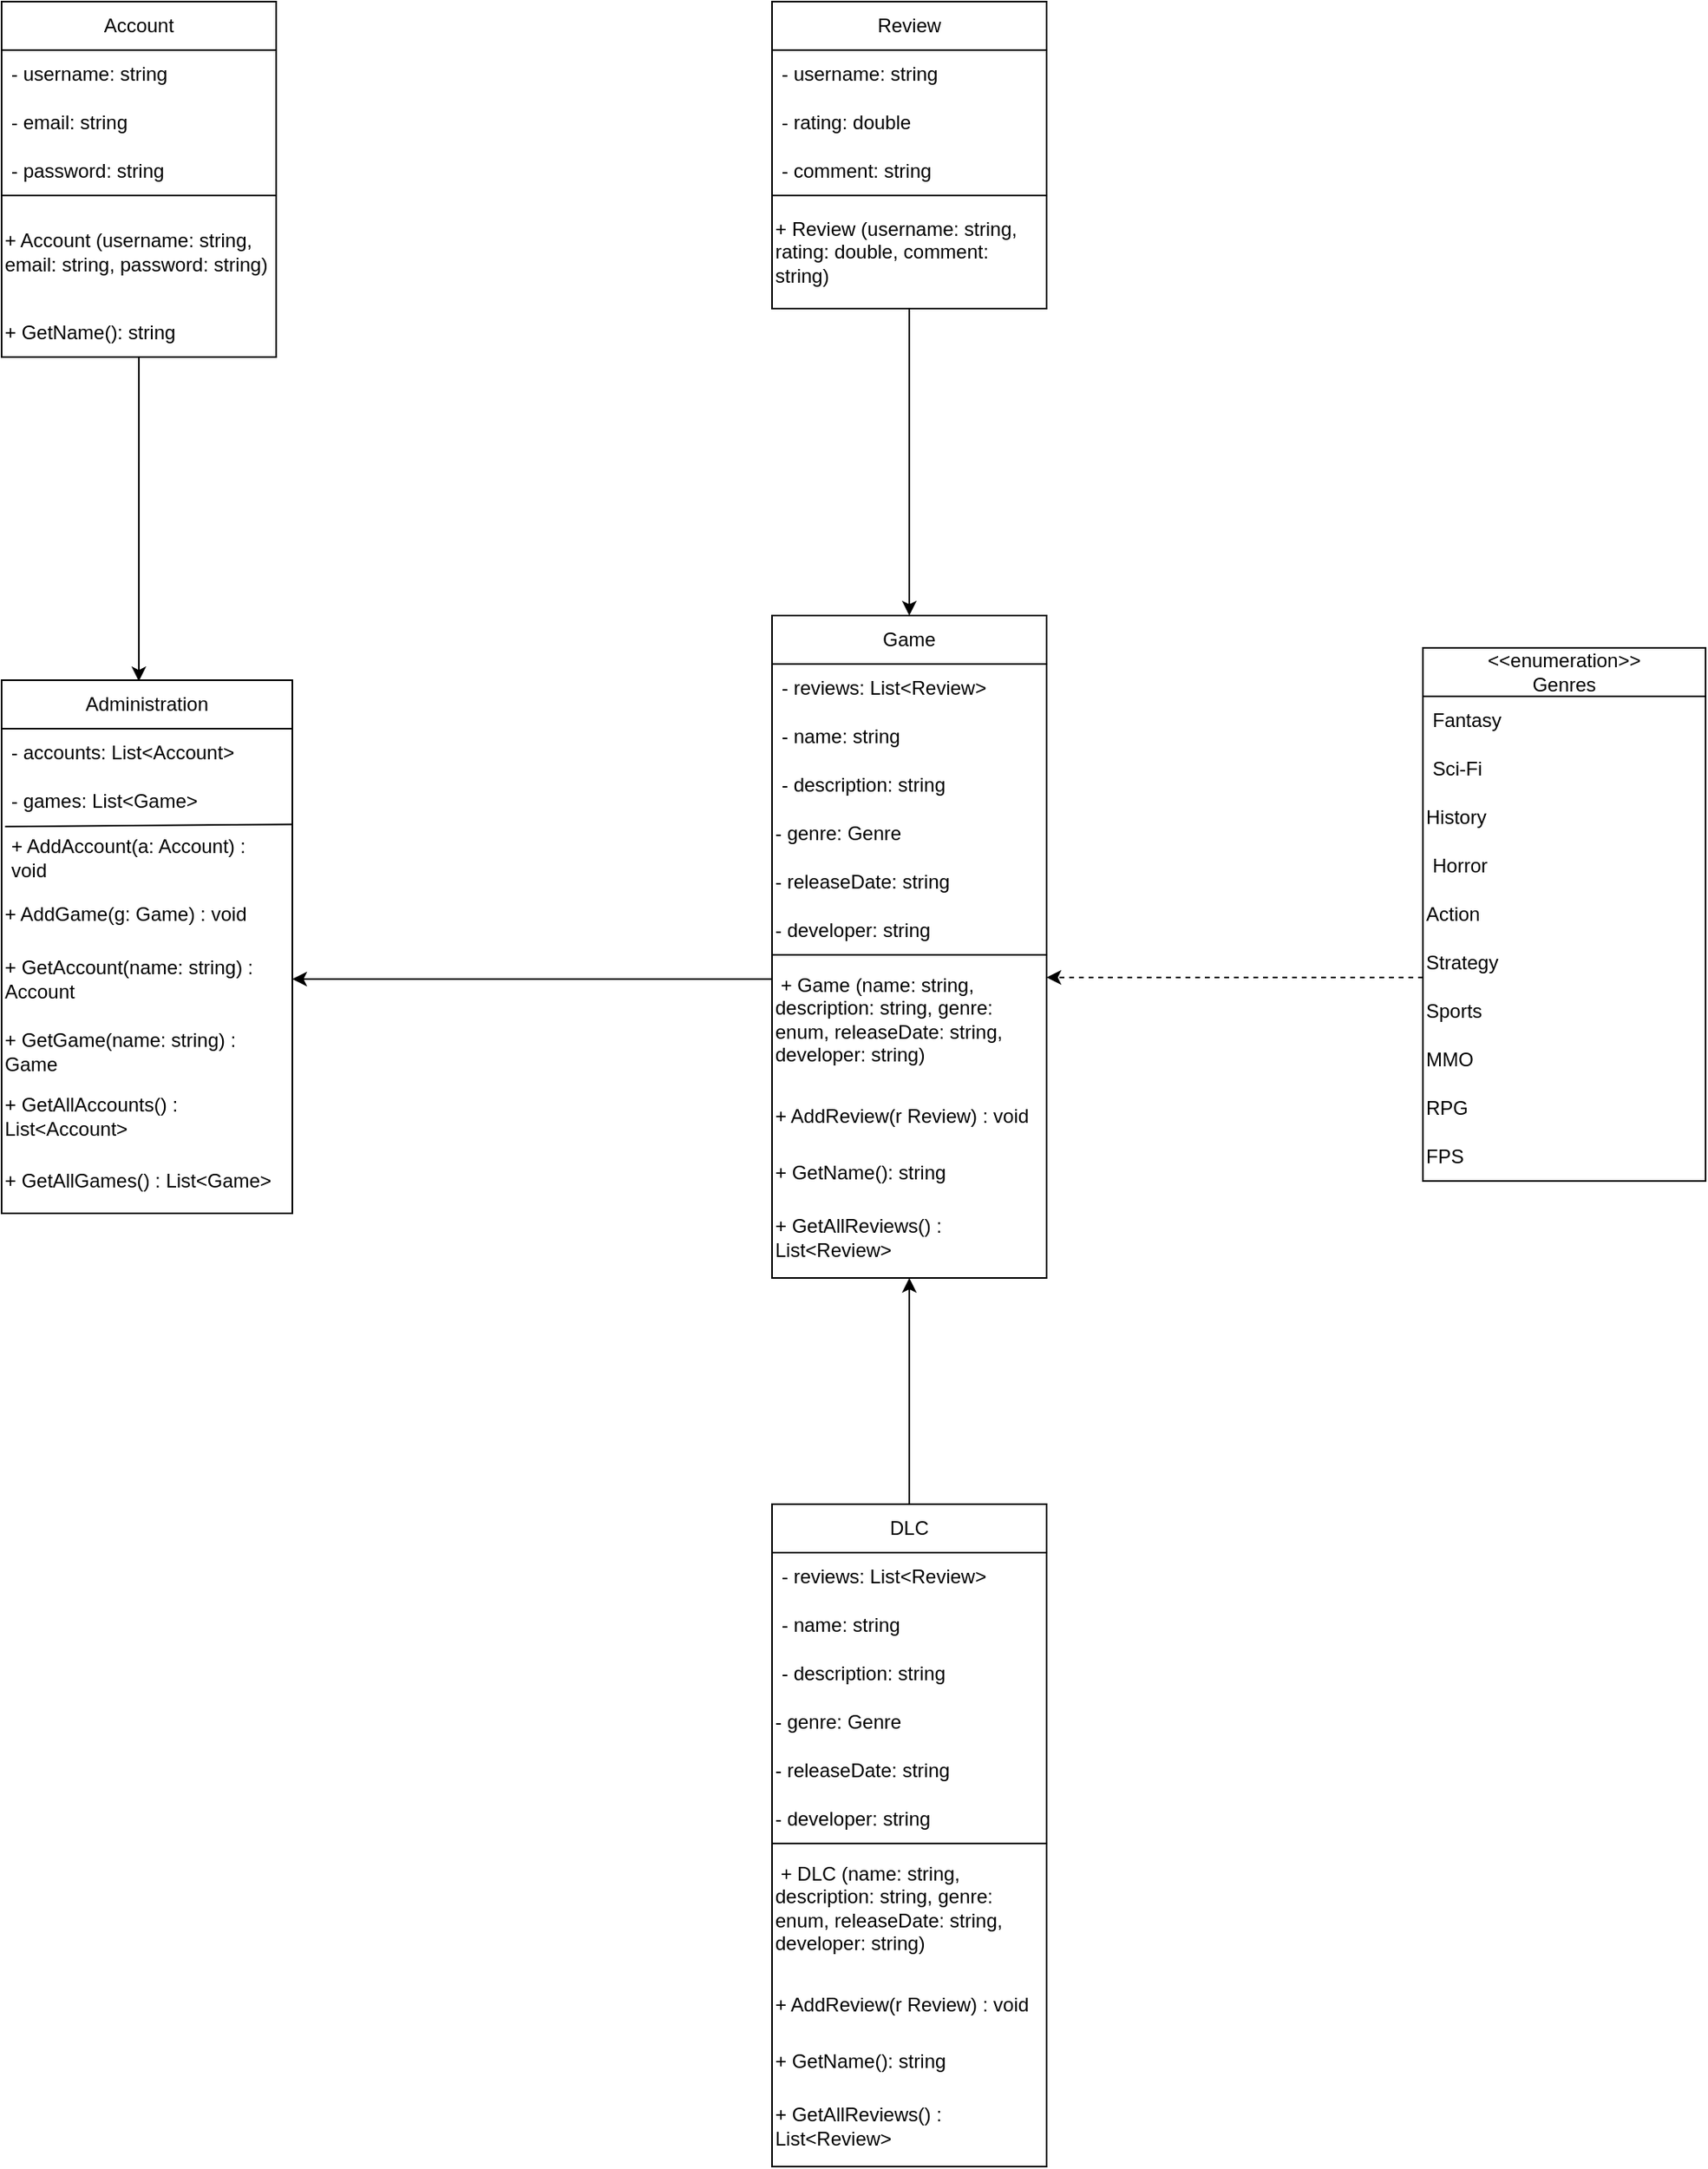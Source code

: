 <mxfile version="21.0.6" type="device"><diagram name="Страница-1" id="sdUZpMWSYJXm1RIvVRuR"><mxGraphModel dx="1921" dy="2070" grid="1" gridSize="10" guides="1" tooltips="1" connect="1" arrows="1" fold="1" page="1" pageScale="1" pageWidth="827" pageHeight="1169" math="0" shadow="0"><root><mxCell id="0"/><mxCell id="1" parent="0"/><mxCell id="oVc4lL-X0MRbzAyfg5KV-2" value="Administration" style="swimlane;fontStyle=0;childLayout=stackLayout;horizontal=1;startSize=30;horizontalStack=0;resizeParent=1;resizeParentMax=0;resizeLast=0;collapsible=1;marginBottom=0;whiteSpace=wrap;html=1;" parent="1" vertex="1"><mxGeometry x="180" y="210" width="180" height="330" as="geometry"><mxRectangle x="120" y="150" width="120" height="30" as="alternateBounds"/></mxGeometry></mxCell><mxCell id="oVc4lL-X0MRbzAyfg5KV-3" value="- accounts: List&amp;lt;Account&amp;gt;" style="text;strokeColor=none;fillColor=none;align=left;verticalAlign=middle;spacingLeft=4;spacingRight=4;overflow=hidden;points=[[0,0.5],[1,0.5]];portConstraint=eastwest;rotatable=0;whiteSpace=wrap;html=1;" parent="oVc4lL-X0MRbzAyfg5KV-2" vertex="1"><mxGeometry y="30" width="180" height="30" as="geometry"/></mxCell><mxCell id="oVc4lL-X0MRbzAyfg5KV-4" value="- games: List&amp;lt;Game&amp;gt;" style="text;strokeColor=none;fillColor=none;align=left;verticalAlign=middle;spacingLeft=4;spacingRight=4;overflow=hidden;points=[[0,0.5],[1,0.5]];portConstraint=eastwest;rotatable=0;whiteSpace=wrap;html=1;" parent="oVc4lL-X0MRbzAyfg5KV-2" vertex="1"><mxGeometry y="60" width="180" height="30" as="geometry"/></mxCell><mxCell id="oVc4lL-X0MRbzAyfg5KV-11" value="" style="endArrow=none;html=1;rounded=0;exitX=0.012;exitY=0.017;exitDx=0;exitDy=0;exitPerimeter=0;entryX=0.998;entryY=-0.02;entryDx=0;entryDy=0;entryPerimeter=0;" parent="oVc4lL-X0MRbzAyfg5KV-2" source="oVc4lL-X0MRbzAyfg5KV-5" target="oVc4lL-X0MRbzAyfg5KV-5" edge="1"><mxGeometry width="50" height="50" relative="1" as="geometry"><mxPoint x="20" y="130" as="sourcePoint"/><mxPoint x="70" y="80" as="targetPoint"/></mxGeometry></mxCell><mxCell id="oVc4lL-X0MRbzAyfg5KV-5" value="+ AddAccount(a: Account) : void" style="text;strokeColor=none;fillColor=none;align=left;verticalAlign=middle;spacingLeft=4;spacingRight=4;overflow=hidden;points=[[0,0.5],[1,0.5]];portConstraint=eastwest;rotatable=0;whiteSpace=wrap;html=1;" parent="oVc4lL-X0MRbzAyfg5KV-2" vertex="1"><mxGeometry y="90" width="180" height="40" as="geometry"/></mxCell><mxCell id="oVc4lL-X0MRbzAyfg5KV-6" value="+ AddGame(g: Game) : void" style="text;html=1;strokeColor=none;fillColor=none;align=left;verticalAlign=middle;whiteSpace=wrap;rounded=0;" parent="oVc4lL-X0MRbzAyfg5KV-2" vertex="1"><mxGeometry y="130" width="180" height="30" as="geometry"/></mxCell><mxCell id="oVc4lL-X0MRbzAyfg5KV-7" value="+ GetAccount(name: string) : Account" style="text;html=1;strokeColor=none;fillColor=none;align=left;verticalAlign=middle;whiteSpace=wrap;rounded=0;" parent="oVc4lL-X0MRbzAyfg5KV-2" vertex="1"><mxGeometry y="160" width="180" height="50" as="geometry"/></mxCell><mxCell id="oVc4lL-X0MRbzAyfg5KV-8" value="+ GetGame(name: string) : Game" style="text;html=1;strokeColor=none;fillColor=none;align=left;verticalAlign=middle;whiteSpace=wrap;rounded=0;" parent="oVc4lL-X0MRbzAyfg5KV-2" vertex="1"><mxGeometry y="210" width="180" height="40" as="geometry"/></mxCell><mxCell id="oVc4lL-X0MRbzAyfg5KV-9" value="+ GetAllAccounts() : List&amp;lt;Account&amp;gt;" style="text;html=1;strokeColor=none;fillColor=none;align=left;verticalAlign=middle;whiteSpace=wrap;rounded=0;" parent="oVc4lL-X0MRbzAyfg5KV-2" vertex="1"><mxGeometry y="250" width="180" height="40" as="geometry"/></mxCell><mxCell id="oVc4lL-X0MRbzAyfg5KV-10" value="+ GetAllGames() : List&amp;lt;Game&amp;gt;" style="text;html=1;strokeColor=none;fillColor=none;align=left;verticalAlign=middle;whiteSpace=wrap;rounded=0;" parent="oVc4lL-X0MRbzAyfg5KV-2" vertex="1"><mxGeometry y="290" width="180" height="40" as="geometry"/></mxCell><mxCell id="oVc4lL-X0MRbzAyfg5KV-13" value="Game" style="swimlane;fontStyle=0;childLayout=stackLayout;horizontal=1;startSize=30;horizontalStack=0;resizeParent=1;resizeParentMax=0;resizeLast=0;collapsible=1;marginBottom=0;whiteSpace=wrap;html=1;" parent="1" vertex="1"><mxGeometry x="657" y="170" width="170" height="410" as="geometry"/></mxCell><mxCell id="oVc4lL-X0MRbzAyfg5KV-14" value="- reviews: List&amp;lt;Review&amp;gt;&amp;nbsp;" style="text;strokeColor=none;fillColor=none;align=left;verticalAlign=middle;spacingLeft=4;spacingRight=4;overflow=hidden;points=[[0,0.5],[1,0.5]];portConstraint=eastwest;rotatable=0;whiteSpace=wrap;html=1;" parent="oVc4lL-X0MRbzAyfg5KV-13" vertex="1"><mxGeometry y="30" width="170" height="30" as="geometry"/></mxCell><mxCell id="oVc4lL-X0MRbzAyfg5KV-15" value="- name: string" style="text;strokeColor=none;fillColor=none;align=left;verticalAlign=middle;spacingLeft=4;spacingRight=4;overflow=hidden;points=[[0,0.5],[1,0.5]];portConstraint=eastwest;rotatable=0;whiteSpace=wrap;html=1;" parent="oVc4lL-X0MRbzAyfg5KV-13" vertex="1"><mxGeometry y="60" width="170" height="30" as="geometry"/></mxCell><mxCell id="oVc4lL-X0MRbzAyfg5KV-16" value="- description: string" style="text;strokeColor=none;fillColor=none;align=left;verticalAlign=middle;spacingLeft=4;spacingRight=4;overflow=hidden;points=[[0,0.5],[1,0.5]];portConstraint=eastwest;rotatable=0;whiteSpace=wrap;html=1;" parent="oVc4lL-X0MRbzAyfg5KV-13" vertex="1"><mxGeometry y="90" width="170" height="30" as="geometry"/></mxCell><mxCell id="oVc4lL-X0MRbzAyfg5KV-17" value="- genre: Genre" style="text;html=1;strokeColor=none;fillColor=none;align=left;verticalAlign=middle;whiteSpace=wrap;rounded=0;" parent="oVc4lL-X0MRbzAyfg5KV-13" vertex="1"><mxGeometry y="120" width="170" height="30" as="geometry"/></mxCell><mxCell id="oVc4lL-X0MRbzAyfg5KV-21" value="- releaseDate: string" style="text;html=1;strokeColor=none;fillColor=none;align=left;verticalAlign=middle;whiteSpace=wrap;rounded=0;" parent="oVc4lL-X0MRbzAyfg5KV-13" vertex="1"><mxGeometry y="150" width="170" height="30" as="geometry"/></mxCell><mxCell id="oVc4lL-X0MRbzAyfg5KV-18" value="- developer: string" style="text;html=1;strokeColor=none;fillColor=none;align=left;verticalAlign=middle;whiteSpace=wrap;rounded=0;" parent="oVc4lL-X0MRbzAyfg5KV-13" vertex="1"><mxGeometry y="180" width="170" height="30" as="geometry"/></mxCell><mxCell id="oVc4lL-X0MRbzAyfg5KV-23" value="" style="endArrow=none;html=1;rounded=0;entryX=1;entryY=0;entryDx=0;entryDy=0;exitX=0;exitY=0;exitDx=0;exitDy=0;" parent="oVc4lL-X0MRbzAyfg5KV-13" source="oVc4lL-X0MRbzAyfg5KV-22" target="oVc4lL-X0MRbzAyfg5KV-22" edge="1"><mxGeometry width="50" height="50" relative="1" as="geometry"><mxPoint y="250" as="sourcePoint"/><mxPoint x="50" y="200" as="targetPoint"/></mxGeometry></mxCell><mxCell id="oVc4lL-X0MRbzAyfg5KV-22" value="&amp;nbsp;+ Game (name: string, description: string, genre: enum, releaseDate: string, developer: string)" style="text;html=1;strokeColor=none;fillColor=none;align=left;verticalAlign=middle;whiteSpace=wrap;rounded=0;" parent="oVc4lL-X0MRbzAyfg5KV-13" vertex="1"><mxGeometry y="210" width="170" height="80" as="geometry"/></mxCell><mxCell id="oVc4lL-X0MRbzAyfg5KV-28" value="+ AddReview(r Review) : void" style="text;html=1;strokeColor=none;fillColor=none;align=left;verticalAlign=middle;whiteSpace=wrap;rounded=0;" parent="oVc4lL-X0MRbzAyfg5KV-13" vertex="1"><mxGeometry y="290" width="170" height="40" as="geometry"/></mxCell><mxCell id="12bxAqdpkY65nuNfrwB1-2" value="+ GetName(): string" style="text;html=1;strokeColor=none;fillColor=none;align=left;verticalAlign=middle;whiteSpace=wrap;rounded=0;" parent="oVc4lL-X0MRbzAyfg5KV-13" vertex="1"><mxGeometry y="330" width="170" height="30" as="geometry"/></mxCell><mxCell id="oVc4lL-X0MRbzAyfg5KV-29" value="+ GetAllReviews() : List&amp;lt;Review&amp;gt;" style="text;html=1;strokeColor=none;fillColor=none;align=left;verticalAlign=middle;whiteSpace=wrap;rounded=0;" parent="oVc4lL-X0MRbzAyfg5KV-13" vertex="1"><mxGeometry y="360" width="170" height="50" as="geometry"/></mxCell><mxCell id="oVc4lL-X0MRbzAyfg5KV-24" value="Review" style="swimlane;fontStyle=0;childLayout=stackLayout;horizontal=1;startSize=30;horizontalStack=0;resizeParent=1;resizeParentMax=0;resizeLast=0;collapsible=1;marginBottom=0;whiteSpace=wrap;html=1;" parent="1" vertex="1"><mxGeometry x="657" y="-210" width="170" height="190" as="geometry"/></mxCell><mxCell id="oVc4lL-X0MRbzAyfg5KV-25" value="- username: string" style="text;strokeColor=none;fillColor=none;align=left;verticalAlign=middle;spacingLeft=4;spacingRight=4;overflow=hidden;points=[[0,0.5],[1,0.5]];portConstraint=eastwest;rotatable=0;whiteSpace=wrap;html=1;" parent="oVc4lL-X0MRbzAyfg5KV-24" vertex="1"><mxGeometry y="30" width="170" height="30" as="geometry"/></mxCell><mxCell id="oVc4lL-X0MRbzAyfg5KV-26" value="- rating: double" style="text;strokeColor=none;fillColor=none;align=left;verticalAlign=middle;spacingLeft=4;spacingRight=4;overflow=hidden;points=[[0,0.5],[1,0.5]];portConstraint=eastwest;rotatable=0;whiteSpace=wrap;html=1;" parent="oVc4lL-X0MRbzAyfg5KV-24" vertex="1"><mxGeometry y="60" width="170" height="30" as="geometry"/></mxCell><mxCell id="oVc4lL-X0MRbzAyfg5KV-27" value="- comment: string" style="text;strokeColor=none;fillColor=none;align=left;verticalAlign=middle;spacingLeft=4;spacingRight=4;overflow=hidden;points=[[0,0.5],[1,0.5]];portConstraint=eastwest;rotatable=0;whiteSpace=wrap;html=1;" parent="oVc4lL-X0MRbzAyfg5KV-24" vertex="1"><mxGeometry y="90" width="170" height="30" as="geometry"/></mxCell><mxCell id="oVc4lL-X0MRbzAyfg5KV-34" value="" style="endArrow=none;html=1;rounded=0;exitX=0;exitY=0;exitDx=0;exitDy=0;entryX=1;entryY=0;entryDx=0;entryDy=0;" parent="oVc4lL-X0MRbzAyfg5KV-24" source="oVc4lL-X0MRbzAyfg5KV-33" target="oVc4lL-X0MRbzAyfg5KV-33" edge="1"><mxGeometry width="50" height="50" relative="1" as="geometry"><mxPoint x="40" y="200" as="sourcePoint"/><mxPoint x="90" y="150" as="targetPoint"/></mxGeometry></mxCell><mxCell id="oVc4lL-X0MRbzAyfg5KV-33" value="+ Review (username: string, rating: double, comment: string)&amp;nbsp;" style="text;html=1;strokeColor=none;fillColor=none;align=left;verticalAlign=middle;whiteSpace=wrap;rounded=0;" parent="oVc4lL-X0MRbzAyfg5KV-24" vertex="1"><mxGeometry y="120" width="170" height="70" as="geometry"/></mxCell><mxCell id="oVc4lL-X0MRbzAyfg5KV-35" value="Account" style="swimlane;fontStyle=0;childLayout=stackLayout;horizontal=1;startSize=30;horizontalStack=0;resizeParent=1;resizeParentMax=0;resizeLast=0;collapsible=1;marginBottom=0;whiteSpace=wrap;html=1;" parent="1" vertex="1"><mxGeometry x="180" y="-210" width="170" height="220" as="geometry"/></mxCell><mxCell id="oVc4lL-X0MRbzAyfg5KV-36" value="- username: string" style="text;strokeColor=none;fillColor=none;align=left;verticalAlign=middle;spacingLeft=4;spacingRight=4;overflow=hidden;points=[[0,0.5],[1,0.5]];portConstraint=eastwest;rotatable=0;whiteSpace=wrap;html=1;" parent="oVc4lL-X0MRbzAyfg5KV-35" vertex="1"><mxGeometry y="30" width="170" height="30" as="geometry"/></mxCell><mxCell id="oVc4lL-X0MRbzAyfg5KV-37" value="- email: string" style="text;strokeColor=none;fillColor=none;align=left;verticalAlign=middle;spacingLeft=4;spacingRight=4;overflow=hidden;points=[[0,0.5],[1,0.5]];portConstraint=eastwest;rotatable=0;whiteSpace=wrap;html=1;" parent="oVc4lL-X0MRbzAyfg5KV-35" vertex="1"><mxGeometry y="60" width="170" height="30" as="geometry"/></mxCell><mxCell id="oVc4lL-X0MRbzAyfg5KV-38" value="- password: string" style="text;strokeColor=none;fillColor=none;align=left;verticalAlign=middle;spacingLeft=4;spacingRight=4;overflow=hidden;points=[[0,0.5],[1,0.5]];portConstraint=eastwest;rotatable=0;whiteSpace=wrap;html=1;" parent="oVc4lL-X0MRbzAyfg5KV-35" vertex="1"><mxGeometry y="90" width="170" height="30" as="geometry"/></mxCell><mxCell id="oVc4lL-X0MRbzAyfg5KV-40" value="" style="endArrow=none;html=1;rounded=0;exitX=0;exitY=0;exitDx=0;exitDy=0;entryX=1;entryY=0;entryDx=0;entryDy=0;" parent="oVc4lL-X0MRbzAyfg5KV-35" source="oVc4lL-X0MRbzAyfg5KV-41" target="oVc4lL-X0MRbzAyfg5KV-41" edge="1"><mxGeometry width="50" height="50" relative="1" as="geometry"><mxPoint x="40" y="200" as="sourcePoint"/><mxPoint x="90" y="150" as="targetPoint"/></mxGeometry></mxCell><mxCell id="oVc4lL-X0MRbzAyfg5KV-41" value="+ Account (username: string, email: string, password: string)&amp;nbsp;" style="text;html=1;strokeColor=none;fillColor=none;align=left;verticalAlign=middle;whiteSpace=wrap;rounded=0;" parent="oVc4lL-X0MRbzAyfg5KV-35" vertex="1"><mxGeometry y="120" width="170" height="70" as="geometry"/></mxCell><mxCell id="12bxAqdpkY65nuNfrwB1-1" value="+ GetName(): string" style="text;html=1;strokeColor=none;fillColor=none;align=left;verticalAlign=middle;whiteSpace=wrap;rounded=0;" parent="oVc4lL-X0MRbzAyfg5KV-35" vertex="1"><mxGeometry y="190" width="170" height="30" as="geometry"/></mxCell><mxCell id="oVc4lL-X0MRbzAyfg5KV-42" value="&amp;lt;&amp;lt;enumeration&amp;gt;&amp;gt;&lt;br&gt;Genres" style="swimlane;fontStyle=0;childLayout=stackLayout;horizontal=1;startSize=30;horizontalStack=0;resizeParent=1;resizeParentMax=0;resizeLast=0;collapsible=1;marginBottom=0;whiteSpace=wrap;html=1;" parent="1" vertex="1"><mxGeometry x="1060" y="190" width="175" height="330" as="geometry"/></mxCell><mxCell id="oVc4lL-X0MRbzAyfg5KV-43" value="Fantasy" style="text;strokeColor=none;fillColor=none;align=left;verticalAlign=middle;spacingLeft=4;spacingRight=4;overflow=hidden;points=[[0,0.5],[1,0.5]];portConstraint=eastwest;rotatable=0;whiteSpace=wrap;html=1;" parent="oVc4lL-X0MRbzAyfg5KV-42" vertex="1"><mxGeometry y="30" width="175" height="30" as="geometry"/></mxCell><mxCell id="oVc4lL-X0MRbzAyfg5KV-44" value="Sci-Fi" style="text;strokeColor=none;fillColor=none;align=left;verticalAlign=middle;spacingLeft=4;spacingRight=4;overflow=hidden;points=[[0,0.5],[1,0.5]];portConstraint=eastwest;rotatable=0;whiteSpace=wrap;html=1;" parent="oVc4lL-X0MRbzAyfg5KV-42" vertex="1"><mxGeometry y="60" width="175" height="30" as="geometry"/></mxCell><mxCell id="oVc4lL-X0MRbzAyfg5KV-48" value="History" style="text;html=1;strokeColor=none;fillColor=none;align=left;verticalAlign=middle;whiteSpace=wrap;rounded=0;" parent="oVc4lL-X0MRbzAyfg5KV-42" vertex="1"><mxGeometry y="90" width="175" height="30" as="geometry"/></mxCell><mxCell id="oVc4lL-X0MRbzAyfg5KV-45" value="Horror" style="text;strokeColor=none;fillColor=none;align=left;verticalAlign=middle;spacingLeft=4;spacingRight=4;overflow=hidden;points=[[0,0.5],[1,0.5]];portConstraint=eastwest;rotatable=0;whiteSpace=wrap;html=1;" parent="oVc4lL-X0MRbzAyfg5KV-42" vertex="1"><mxGeometry y="120" width="175" height="30" as="geometry"/></mxCell><mxCell id="oVc4lL-X0MRbzAyfg5KV-49" value="Action" style="text;html=1;strokeColor=none;fillColor=none;align=left;verticalAlign=middle;whiteSpace=wrap;rounded=0;" parent="oVc4lL-X0MRbzAyfg5KV-42" vertex="1"><mxGeometry y="150" width="175" height="30" as="geometry"/></mxCell><mxCell id="oVc4lL-X0MRbzAyfg5KV-50" value="Strategy" style="text;html=1;strokeColor=none;fillColor=none;align=left;verticalAlign=middle;whiteSpace=wrap;rounded=0;" parent="oVc4lL-X0MRbzAyfg5KV-42" vertex="1"><mxGeometry y="180" width="175" height="30" as="geometry"/></mxCell><mxCell id="oVc4lL-X0MRbzAyfg5KV-51" value="Sports" style="text;html=1;strokeColor=none;fillColor=none;align=left;verticalAlign=middle;whiteSpace=wrap;rounded=0;" parent="oVc4lL-X0MRbzAyfg5KV-42" vertex="1"><mxGeometry y="210" width="175" height="30" as="geometry"/></mxCell><mxCell id="oVc4lL-X0MRbzAyfg5KV-52" value="MMO" style="text;html=1;strokeColor=none;fillColor=none;align=left;verticalAlign=middle;whiteSpace=wrap;rounded=0;" parent="oVc4lL-X0MRbzAyfg5KV-42" vertex="1"><mxGeometry y="240" width="175" height="30" as="geometry"/></mxCell><mxCell id="oVc4lL-X0MRbzAyfg5KV-53" value="RPG" style="text;html=1;strokeColor=none;fillColor=none;align=left;verticalAlign=middle;whiteSpace=wrap;rounded=0;" parent="oVc4lL-X0MRbzAyfg5KV-42" vertex="1"><mxGeometry y="270" width="175" height="30" as="geometry"/></mxCell><mxCell id="oVc4lL-X0MRbzAyfg5KV-54" value="FPS" style="text;html=1;strokeColor=none;fillColor=none;align=left;verticalAlign=middle;whiteSpace=wrap;rounded=0;" parent="oVc4lL-X0MRbzAyfg5KV-42" vertex="1"><mxGeometry y="300" width="175" height="30" as="geometry"/></mxCell><mxCell id="2BUGq4Oyd12aA57rfhNJ-14" value="" style="endArrow=none;dashed=1;html=1;rounded=0;entryX=1;entryY=0;entryDx=0;entryDy=0;exitX=0;exitY=0.333;exitDx=0;exitDy=0;exitPerimeter=0;" parent="1" edge="1"><mxGeometry width="50" height="50" relative="1" as="geometry"><mxPoint x="1060" y="393.99" as="sourcePoint"/><mxPoint x="827" y="394" as="targetPoint"/><Array as="points"><mxPoint x="960" y="394"/></Array></mxGeometry></mxCell><mxCell id="2BUGq4Oyd12aA57rfhNJ-15" value="" style="endArrow=classic;html=1;rounded=0;entryX=1;entryY=0;entryDx=0;entryDy=0;" parent="1" edge="1"><mxGeometry width="50" height="50" relative="1" as="geometry"><mxPoint x="830" y="394" as="sourcePoint"/><mxPoint x="827" y="394" as="targetPoint"/></mxGeometry></mxCell><mxCell id="7IV78djdFlWHaeqJ03t7-4" value="" style="endArrow=classic;html=1;rounded=0;entryX=1;entryY=0.5;entryDx=0;entryDy=0;exitX=0.001;exitY=0.188;exitDx=0;exitDy=0;exitPerimeter=0;" parent="1" source="oVc4lL-X0MRbzAyfg5KV-22" target="oVc4lL-X0MRbzAyfg5KV-7" edge="1"><mxGeometry width="50" height="50" relative="1" as="geometry"><mxPoint x="660" y="395" as="sourcePoint"/><mxPoint x="650" y="383" as="targetPoint"/></mxGeometry></mxCell><mxCell id="W9ddNsVazHNU-D0-kvZH-1" value="" style="endArrow=classic;html=1;rounded=0;exitX=0.5;exitY=1;exitDx=0;exitDy=0;" parent="1" source="oVc4lL-X0MRbzAyfg5KV-33" edge="1"><mxGeometry width="50" height="50" relative="1" as="geometry"><mxPoint x="810" y="720" as="sourcePoint"/><mxPoint x="742" y="170" as="targetPoint"/></mxGeometry></mxCell><mxCell id="rDG8Sn7aCb2_9gUdXbCx-3" style="edgeStyle=orthogonalEdgeStyle;rounded=0;orthogonalLoop=1;jettySize=auto;html=1;exitX=0.5;exitY=1;exitDx=0;exitDy=0;entryX=0.472;entryY=0.002;entryDx=0;entryDy=0;entryPerimeter=0;" parent="1" source="12bxAqdpkY65nuNfrwB1-1" target="oVc4lL-X0MRbzAyfg5KV-2" edge="1"><mxGeometry relative="1" as="geometry"><Array as="points"/></mxGeometry></mxCell><mxCell id="l7rKiUxw1o1yOhBb_WyF-1" value="DLC" style="swimlane;fontStyle=0;childLayout=stackLayout;horizontal=1;startSize=30;horizontalStack=0;resizeParent=1;resizeParentMax=0;resizeLast=0;collapsible=1;marginBottom=0;whiteSpace=wrap;html=1;" vertex="1" parent="1"><mxGeometry x="657" y="720" width="170" height="410" as="geometry"/></mxCell><mxCell id="l7rKiUxw1o1yOhBb_WyF-2" value="- reviews: List&amp;lt;Review&amp;gt;&amp;nbsp;" style="text;strokeColor=none;fillColor=none;align=left;verticalAlign=middle;spacingLeft=4;spacingRight=4;overflow=hidden;points=[[0,0.5],[1,0.5]];portConstraint=eastwest;rotatable=0;whiteSpace=wrap;html=1;" vertex="1" parent="l7rKiUxw1o1yOhBb_WyF-1"><mxGeometry y="30" width="170" height="30" as="geometry"/></mxCell><mxCell id="l7rKiUxw1o1yOhBb_WyF-3" value="- name: string" style="text;strokeColor=none;fillColor=none;align=left;verticalAlign=middle;spacingLeft=4;spacingRight=4;overflow=hidden;points=[[0,0.5],[1,0.5]];portConstraint=eastwest;rotatable=0;whiteSpace=wrap;html=1;" vertex="1" parent="l7rKiUxw1o1yOhBb_WyF-1"><mxGeometry y="60" width="170" height="30" as="geometry"/></mxCell><mxCell id="l7rKiUxw1o1yOhBb_WyF-4" value="- description: string" style="text;strokeColor=none;fillColor=none;align=left;verticalAlign=middle;spacingLeft=4;spacingRight=4;overflow=hidden;points=[[0,0.5],[1,0.5]];portConstraint=eastwest;rotatable=0;whiteSpace=wrap;html=1;" vertex="1" parent="l7rKiUxw1o1yOhBb_WyF-1"><mxGeometry y="90" width="170" height="30" as="geometry"/></mxCell><mxCell id="l7rKiUxw1o1yOhBb_WyF-5" value="- genre: Genre" style="text;html=1;strokeColor=none;fillColor=none;align=left;verticalAlign=middle;whiteSpace=wrap;rounded=0;" vertex="1" parent="l7rKiUxw1o1yOhBb_WyF-1"><mxGeometry y="120" width="170" height="30" as="geometry"/></mxCell><mxCell id="l7rKiUxw1o1yOhBb_WyF-6" value="- releaseDate: string" style="text;html=1;strokeColor=none;fillColor=none;align=left;verticalAlign=middle;whiteSpace=wrap;rounded=0;" vertex="1" parent="l7rKiUxw1o1yOhBb_WyF-1"><mxGeometry y="150" width="170" height="30" as="geometry"/></mxCell><mxCell id="l7rKiUxw1o1yOhBb_WyF-7" value="- developer: string" style="text;html=1;strokeColor=none;fillColor=none;align=left;verticalAlign=middle;whiteSpace=wrap;rounded=0;" vertex="1" parent="l7rKiUxw1o1yOhBb_WyF-1"><mxGeometry y="180" width="170" height="30" as="geometry"/></mxCell><mxCell id="l7rKiUxw1o1yOhBb_WyF-8" value="" style="endArrow=none;html=1;rounded=0;entryX=1;entryY=0;entryDx=0;entryDy=0;exitX=0;exitY=0;exitDx=0;exitDy=0;" edge="1" parent="l7rKiUxw1o1yOhBb_WyF-1" source="l7rKiUxw1o1yOhBb_WyF-9" target="l7rKiUxw1o1yOhBb_WyF-9"><mxGeometry width="50" height="50" relative="1" as="geometry"><mxPoint y="250" as="sourcePoint"/><mxPoint x="50" y="200" as="targetPoint"/></mxGeometry></mxCell><mxCell id="l7rKiUxw1o1yOhBb_WyF-9" value="&amp;nbsp;+ DLC (name: string, description: string, genre: enum, releaseDate: string, developer: string)" style="text;html=1;strokeColor=none;fillColor=none;align=left;verticalAlign=middle;whiteSpace=wrap;rounded=0;" vertex="1" parent="l7rKiUxw1o1yOhBb_WyF-1"><mxGeometry y="210" width="170" height="80" as="geometry"/></mxCell><mxCell id="l7rKiUxw1o1yOhBb_WyF-10" value="+ AddReview(r Review) : void" style="text;html=1;strokeColor=none;fillColor=none;align=left;verticalAlign=middle;whiteSpace=wrap;rounded=0;" vertex="1" parent="l7rKiUxw1o1yOhBb_WyF-1"><mxGeometry y="290" width="170" height="40" as="geometry"/></mxCell><mxCell id="l7rKiUxw1o1yOhBb_WyF-11" value="+ GetName(): string" style="text;html=1;strokeColor=none;fillColor=none;align=left;verticalAlign=middle;whiteSpace=wrap;rounded=0;" vertex="1" parent="l7rKiUxw1o1yOhBb_WyF-1"><mxGeometry y="330" width="170" height="30" as="geometry"/></mxCell><mxCell id="l7rKiUxw1o1yOhBb_WyF-12" value="+ GetAllReviews() : List&amp;lt;Review&amp;gt;" style="text;html=1;strokeColor=none;fillColor=none;align=left;verticalAlign=middle;whiteSpace=wrap;rounded=0;" vertex="1" parent="l7rKiUxw1o1yOhBb_WyF-1"><mxGeometry y="360" width="170" height="50" as="geometry"/></mxCell><mxCell id="l7rKiUxw1o1yOhBb_WyF-15" value="" style="endArrow=classic;html=1;rounded=0;exitX=0.5;exitY=0;exitDx=0;exitDy=0;entryX=0.5;entryY=1;entryDx=0;entryDy=0;" edge="1" parent="1" source="l7rKiUxw1o1yOhBb_WyF-1" target="oVc4lL-X0MRbzAyfg5KV-29"><mxGeometry width="50" height="50" relative="1" as="geometry"><mxPoint x="810" y="660" as="sourcePoint"/><mxPoint x="860" y="610" as="targetPoint"/></mxGeometry></mxCell></root></mxGraphModel></diagram></mxfile>